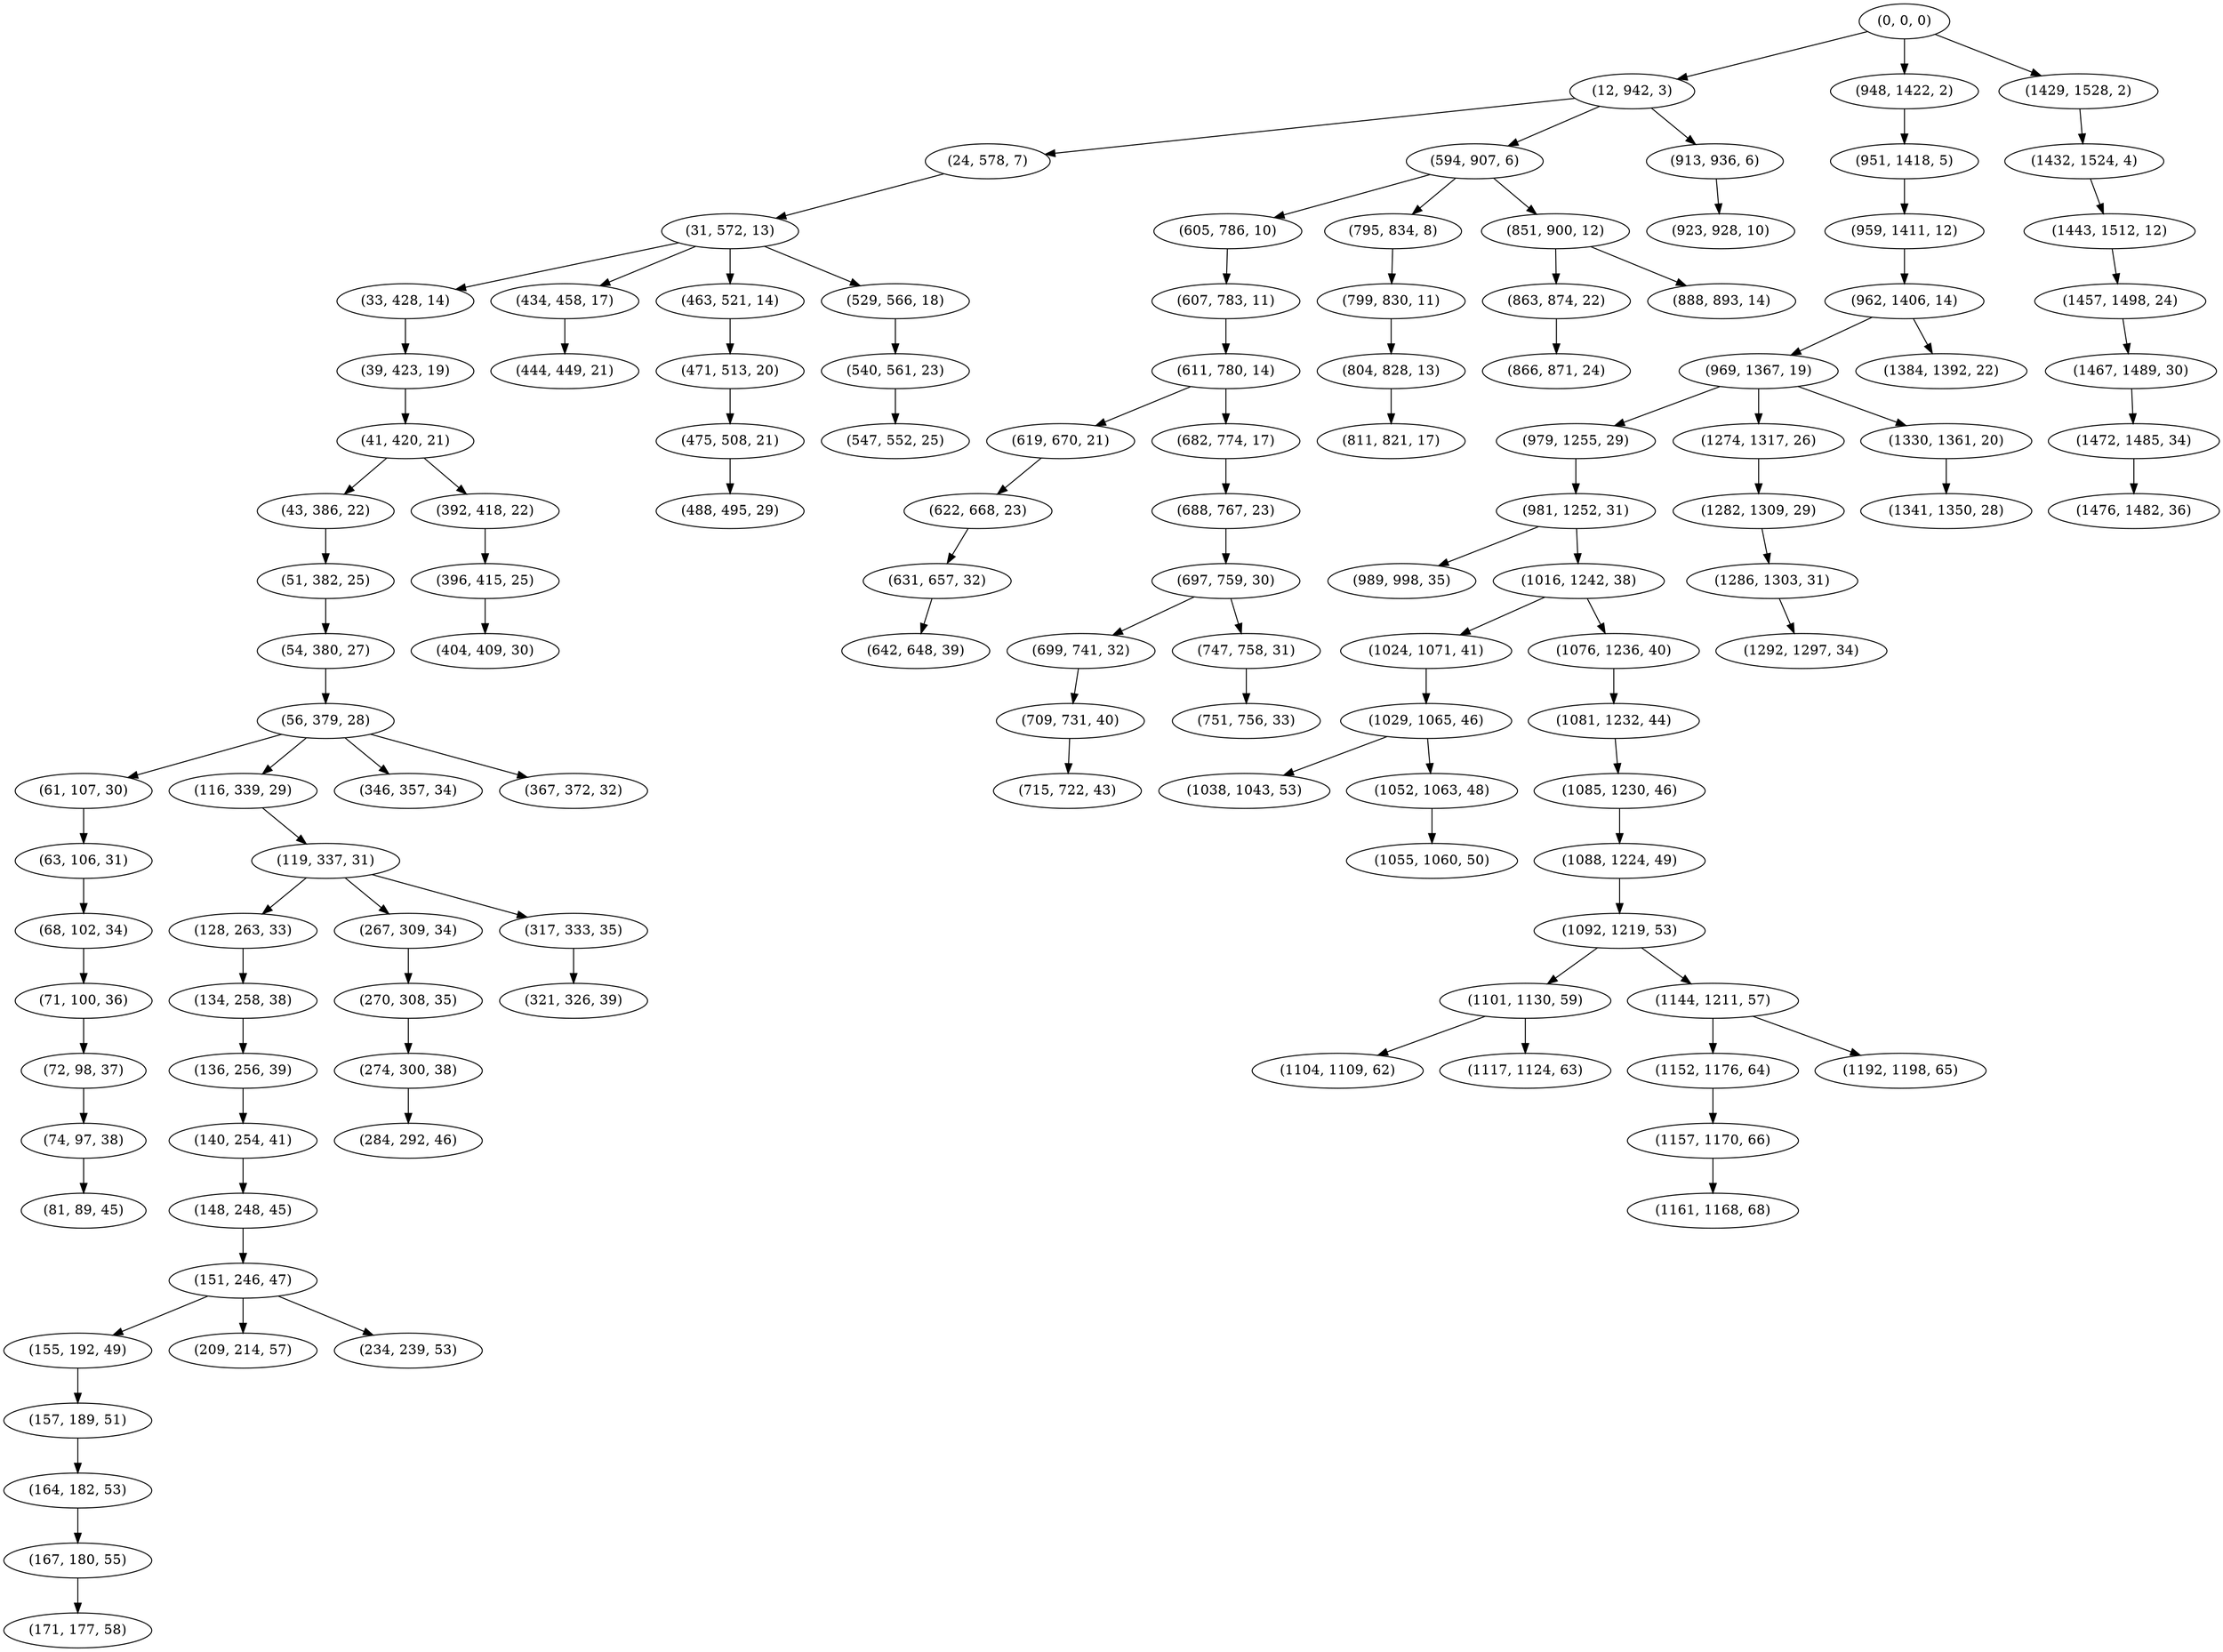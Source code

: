 digraph tree {
    "(0, 0, 0)";
    "(12, 942, 3)";
    "(24, 578, 7)";
    "(31, 572, 13)";
    "(33, 428, 14)";
    "(39, 423, 19)";
    "(41, 420, 21)";
    "(43, 386, 22)";
    "(51, 382, 25)";
    "(54, 380, 27)";
    "(56, 379, 28)";
    "(61, 107, 30)";
    "(63, 106, 31)";
    "(68, 102, 34)";
    "(71, 100, 36)";
    "(72, 98, 37)";
    "(74, 97, 38)";
    "(81, 89, 45)";
    "(116, 339, 29)";
    "(119, 337, 31)";
    "(128, 263, 33)";
    "(134, 258, 38)";
    "(136, 256, 39)";
    "(140, 254, 41)";
    "(148, 248, 45)";
    "(151, 246, 47)";
    "(155, 192, 49)";
    "(157, 189, 51)";
    "(164, 182, 53)";
    "(167, 180, 55)";
    "(171, 177, 58)";
    "(209, 214, 57)";
    "(234, 239, 53)";
    "(267, 309, 34)";
    "(270, 308, 35)";
    "(274, 300, 38)";
    "(284, 292, 46)";
    "(317, 333, 35)";
    "(321, 326, 39)";
    "(346, 357, 34)";
    "(367, 372, 32)";
    "(392, 418, 22)";
    "(396, 415, 25)";
    "(404, 409, 30)";
    "(434, 458, 17)";
    "(444, 449, 21)";
    "(463, 521, 14)";
    "(471, 513, 20)";
    "(475, 508, 21)";
    "(488, 495, 29)";
    "(529, 566, 18)";
    "(540, 561, 23)";
    "(547, 552, 25)";
    "(594, 907, 6)";
    "(605, 786, 10)";
    "(607, 783, 11)";
    "(611, 780, 14)";
    "(619, 670, 21)";
    "(622, 668, 23)";
    "(631, 657, 32)";
    "(642, 648, 39)";
    "(682, 774, 17)";
    "(688, 767, 23)";
    "(697, 759, 30)";
    "(699, 741, 32)";
    "(709, 731, 40)";
    "(715, 722, 43)";
    "(747, 758, 31)";
    "(751, 756, 33)";
    "(795, 834, 8)";
    "(799, 830, 11)";
    "(804, 828, 13)";
    "(811, 821, 17)";
    "(851, 900, 12)";
    "(863, 874, 22)";
    "(866, 871, 24)";
    "(888, 893, 14)";
    "(913, 936, 6)";
    "(923, 928, 10)";
    "(948, 1422, 2)";
    "(951, 1418, 5)";
    "(959, 1411, 12)";
    "(962, 1406, 14)";
    "(969, 1367, 19)";
    "(979, 1255, 29)";
    "(981, 1252, 31)";
    "(989, 998, 35)";
    "(1016, 1242, 38)";
    "(1024, 1071, 41)";
    "(1029, 1065, 46)";
    "(1038, 1043, 53)";
    "(1052, 1063, 48)";
    "(1055, 1060, 50)";
    "(1076, 1236, 40)";
    "(1081, 1232, 44)";
    "(1085, 1230, 46)";
    "(1088, 1224, 49)";
    "(1092, 1219, 53)";
    "(1101, 1130, 59)";
    "(1104, 1109, 62)";
    "(1117, 1124, 63)";
    "(1144, 1211, 57)";
    "(1152, 1176, 64)";
    "(1157, 1170, 66)";
    "(1161, 1168, 68)";
    "(1192, 1198, 65)";
    "(1274, 1317, 26)";
    "(1282, 1309, 29)";
    "(1286, 1303, 31)";
    "(1292, 1297, 34)";
    "(1330, 1361, 20)";
    "(1341, 1350, 28)";
    "(1384, 1392, 22)";
    "(1429, 1528, 2)";
    "(1432, 1524, 4)";
    "(1443, 1512, 12)";
    "(1457, 1498, 24)";
    "(1467, 1489, 30)";
    "(1472, 1485, 34)";
    "(1476, 1482, 36)";
    "(0, 0, 0)" -> "(12, 942, 3)";
    "(0, 0, 0)" -> "(948, 1422, 2)";
    "(0, 0, 0)" -> "(1429, 1528, 2)";
    "(12, 942, 3)" -> "(24, 578, 7)";
    "(12, 942, 3)" -> "(594, 907, 6)";
    "(12, 942, 3)" -> "(913, 936, 6)";
    "(24, 578, 7)" -> "(31, 572, 13)";
    "(31, 572, 13)" -> "(33, 428, 14)";
    "(31, 572, 13)" -> "(434, 458, 17)";
    "(31, 572, 13)" -> "(463, 521, 14)";
    "(31, 572, 13)" -> "(529, 566, 18)";
    "(33, 428, 14)" -> "(39, 423, 19)";
    "(39, 423, 19)" -> "(41, 420, 21)";
    "(41, 420, 21)" -> "(43, 386, 22)";
    "(41, 420, 21)" -> "(392, 418, 22)";
    "(43, 386, 22)" -> "(51, 382, 25)";
    "(51, 382, 25)" -> "(54, 380, 27)";
    "(54, 380, 27)" -> "(56, 379, 28)";
    "(56, 379, 28)" -> "(61, 107, 30)";
    "(56, 379, 28)" -> "(116, 339, 29)";
    "(56, 379, 28)" -> "(346, 357, 34)";
    "(56, 379, 28)" -> "(367, 372, 32)";
    "(61, 107, 30)" -> "(63, 106, 31)";
    "(63, 106, 31)" -> "(68, 102, 34)";
    "(68, 102, 34)" -> "(71, 100, 36)";
    "(71, 100, 36)" -> "(72, 98, 37)";
    "(72, 98, 37)" -> "(74, 97, 38)";
    "(74, 97, 38)" -> "(81, 89, 45)";
    "(116, 339, 29)" -> "(119, 337, 31)";
    "(119, 337, 31)" -> "(128, 263, 33)";
    "(119, 337, 31)" -> "(267, 309, 34)";
    "(119, 337, 31)" -> "(317, 333, 35)";
    "(128, 263, 33)" -> "(134, 258, 38)";
    "(134, 258, 38)" -> "(136, 256, 39)";
    "(136, 256, 39)" -> "(140, 254, 41)";
    "(140, 254, 41)" -> "(148, 248, 45)";
    "(148, 248, 45)" -> "(151, 246, 47)";
    "(151, 246, 47)" -> "(155, 192, 49)";
    "(151, 246, 47)" -> "(209, 214, 57)";
    "(151, 246, 47)" -> "(234, 239, 53)";
    "(155, 192, 49)" -> "(157, 189, 51)";
    "(157, 189, 51)" -> "(164, 182, 53)";
    "(164, 182, 53)" -> "(167, 180, 55)";
    "(167, 180, 55)" -> "(171, 177, 58)";
    "(267, 309, 34)" -> "(270, 308, 35)";
    "(270, 308, 35)" -> "(274, 300, 38)";
    "(274, 300, 38)" -> "(284, 292, 46)";
    "(317, 333, 35)" -> "(321, 326, 39)";
    "(392, 418, 22)" -> "(396, 415, 25)";
    "(396, 415, 25)" -> "(404, 409, 30)";
    "(434, 458, 17)" -> "(444, 449, 21)";
    "(463, 521, 14)" -> "(471, 513, 20)";
    "(471, 513, 20)" -> "(475, 508, 21)";
    "(475, 508, 21)" -> "(488, 495, 29)";
    "(529, 566, 18)" -> "(540, 561, 23)";
    "(540, 561, 23)" -> "(547, 552, 25)";
    "(594, 907, 6)" -> "(605, 786, 10)";
    "(594, 907, 6)" -> "(795, 834, 8)";
    "(594, 907, 6)" -> "(851, 900, 12)";
    "(605, 786, 10)" -> "(607, 783, 11)";
    "(607, 783, 11)" -> "(611, 780, 14)";
    "(611, 780, 14)" -> "(619, 670, 21)";
    "(611, 780, 14)" -> "(682, 774, 17)";
    "(619, 670, 21)" -> "(622, 668, 23)";
    "(622, 668, 23)" -> "(631, 657, 32)";
    "(631, 657, 32)" -> "(642, 648, 39)";
    "(682, 774, 17)" -> "(688, 767, 23)";
    "(688, 767, 23)" -> "(697, 759, 30)";
    "(697, 759, 30)" -> "(699, 741, 32)";
    "(697, 759, 30)" -> "(747, 758, 31)";
    "(699, 741, 32)" -> "(709, 731, 40)";
    "(709, 731, 40)" -> "(715, 722, 43)";
    "(747, 758, 31)" -> "(751, 756, 33)";
    "(795, 834, 8)" -> "(799, 830, 11)";
    "(799, 830, 11)" -> "(804, 828, 13)";
    "(804, 828, 13)" -> "(811, 821, 17)";
    "(851, 900, 12)" -> "(863, 874, 22)";
    "(851, 900, 12)" -> "(888, 893, 14)";
    "(863, 874, 22)" -> "(866, 871, 24)";
    "(913, 936, 6)" -> "(923, 928, 10)";
    "(948, 1422, 2)" -> "(951, 1418, 5)";
    "(951, 1418, 5)" -> "(959, 1411, 12)";
    "(959, 1411, 12)" -> "(962, 1406, 14)";
    "(962, 1406, 14)" -> "(969, 1367, 19)";
    "(962, 1406, 14)" -> "(1384, 1392, 22)";
    "(969, 1367, 19)" -> "(979, 1255, 29)";
    "(969, 1367, 19)" -> "(1274, 1317, 26)";
    "(969, 1367, 19)" -> "(1330, 1361, 20)";
    "(979, 1255, 29)" -> "(981, 1252, 31)";
    "(981, 1252, 31)" -> "(989, 998, 35)";
    "(981, 1252, 31)" -> "(1016, 1242, 38)";
    "(1016, 1242, 38)" -> "(1024, 1071, 41)";
    "(1016, 1242, 38)" -> "(1076, 1236, 40)";
    "(1024, 1071, 41)" -> "(1029, 1065, 46)";
    "(1029, 1065, 46)" -> "(1038, 1043, 53)";
    "(1029, 1065, 46)" -> "(1052, 1063, 48)";
    "(1052, 1063, 48)" -> "(1055, 1060, 50)";
    "(1076, 1236, 40)" -> "(1081, 1232, 44)";
    "(1081, 1232, 44)" -> "(1085, 1230, 46)";
    "(1085, 1230, 46)" -> "(1088, 1224, 49)";
    "(1088, 1224, 49)" -> "(1092, 1219, 53)";
    "(1092, 1219, 53)" -> "(1101, 1130, 59)";
    "(1092, 1219, 53)" -> "(1144, 1211, 57)";
    "(1101, 1130, 59)" -> "(1104, 1109, 62)";
    "(1101, 1130, 59)" -> "(1117, 1124, 63)";
    "(1144, 1211, 57)" -> "(1152, 1176, 64)";
    "(1144, 1211, 57)" -> "(1192, 1198, 65)";
    "(1152, 1176, 64)" -> "(1157, 1170, 66)";
    "(1157, 1170, 66)" -> "(1161, 1168, 68)";
    "(1274, 1317, 26)" -> "(1282, 1309, 29)";
    "(1282, 1309, 29)" -> "(1286, 1303, 31)";
    "(1286, 1303, 31)" -> "(1292, 1297, 34)";
    "(1330, 1361, 20)" -> "(1341, 1350, 28)";
    "(1429, 1528, 2)" -> "(1432, 1524, 4)";
    "(1432, 1524, 4)" -> "(1443, 1512, 12)";
    "(1443, 1512, 12)" -> "(1457, 1498, 24)";
    "(1457, 1498, 24)" -> "(1467, 1489, 30)";
    "(1467, 1489, 30)" -> "(1472, 1485, 34)";
    "(1472, 1485, 34)" -> "(1476, 1482, 36)";
}
